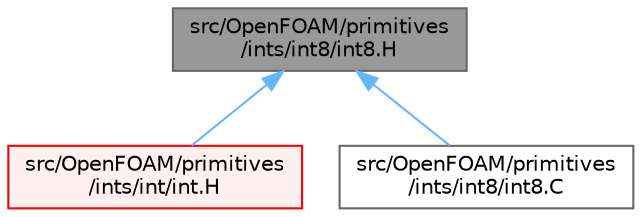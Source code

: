 digraph "src/OpenFOAM/primitives/ints/int8/int8.H"
{
 // LATEX_PDF_SIZE
  bgcolor="transparent";
  edge [fontname=Helvetica,fontsize=10,labelfontname=Helvetica,labelfontsize=10];
  node [fontname=Helvetica,fontsize=10,shape=box,height=0.2,width=0.4];
  Node1 [id="Node000001",label="src/OpenFOAM/primitives\l/ints/int8/int8.H",height=0.2,width=0.4,color="gray40", fillcolor="grey60", style="filled", fontcolor="black",tooltip="8bit signed integer"];
  Node1 -> Node2 [id="edge1_Node000001_Node000002",dir="back",color="steelblue1",style="solid",tooltip=" "];
  Node2 [id="Node000002",label="src/OpenFOAM/primitives\l/ints/int/int.H",height=0.2,width=0.4,color="red", fillcolor="#FFF0F0", style="filled",URL="$int_8H.html",tooltip="System signed integer."];
  Node1 -> Node5297 [id="edge2_Node000001_Node005297",dir="back",color="steelblue1",style="solid",tooltip=" "];
  Node5297 [id="Node005297",label="src/OpenFOAM/primitives\l/ints/int8/int8.C",height=0.2,width=0.4,color="grey40", fillcolor="white", style="filled",URL="$int8_8C.html",tooltip=" "];
}
